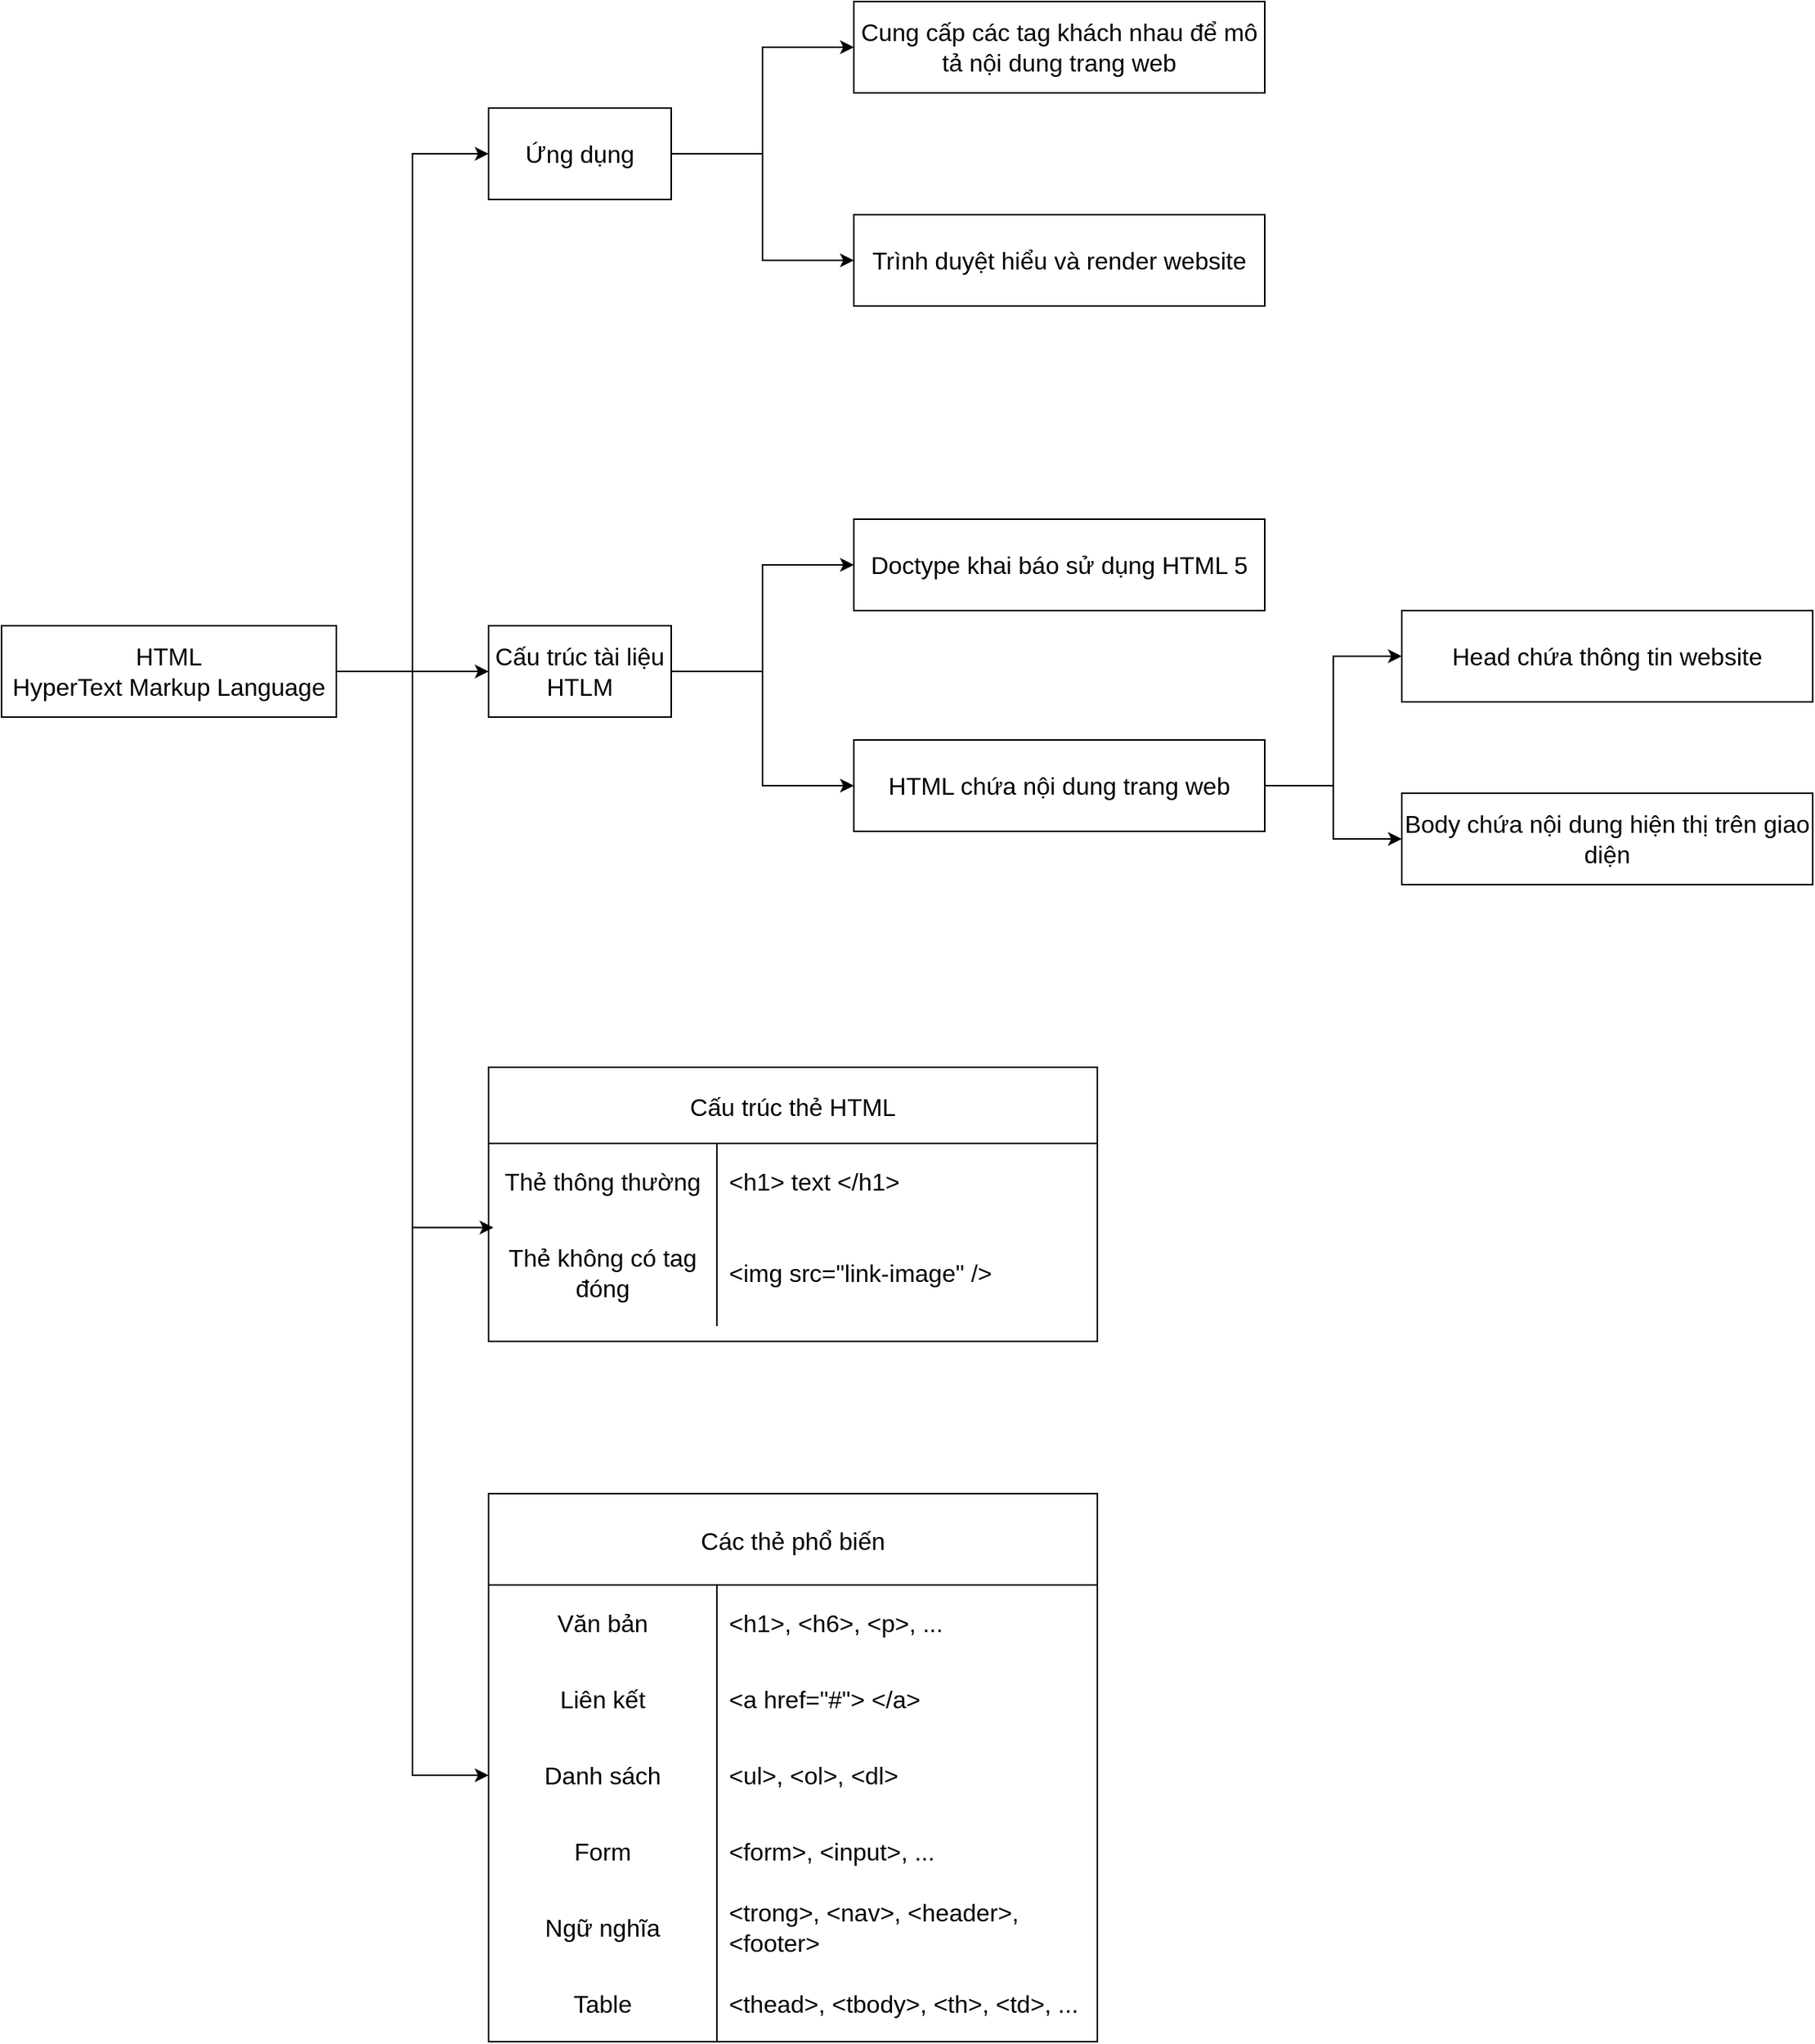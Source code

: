 <mxfile version="22.1.7" type="google">
  <diagram id="C5RBs43oDa-KdzZeNtuy" name="Page-1">
    <mxGraphModel grid="1" page="1" gridSize="10" guides="1" tooltips="1" connect="1" arrows="1" fold="1" pageScale="1" pageWidth="827" pageHeight="1169" math="0" shadow="0">
      <root>
        <mxCell id="WIyWlLk6GJQsqaUBKTNV-0" />
        <mxCell id="WIyWlLk6GJQsqaUBKTNV-1" parent="WIyWlLk6GJQsqaUBKTNV-0" />
        <mxCell id="B3XL4RLK7a_Q2uKBsKe0-55" style="edgeStyle=orthogonalEdgeStyle;rounded=0;orthogonalLoop=1;jettySize=auto;html=1;entryX=0;entryY=0.5;entryDx=0;entryDy=0;" edge="1" parent="WIyWlLk6GJQsqaUBKTNV-1" source="nfAjjsnIl3kCa8ZgCJyo-0" target="nfAjjsnIl3kCa8ZgCJyo-4">
          <mxGeometry relative="1" as="geometry" />
        </mxCell>
        <mxCell id="B3XL4RLK7a_Q2uKBsKe0-56" style="edgeStyle=orthogonalEdgeStyle;rounded=0;orthogonalLoop=1;jettySize=auto;html=1;entryX=0;entryY=0.5;entryDx=0;entryDy=0;" edge="1" parent="WIyWlLk6GJQsqaUBKTNV-1" source="nfAjjsnIl3kCa8ZgCJyo-0" target="nfAjjsnIl3kCa8ZgCJyo-1">
          <mxGeometry relative="1" as="geometry" />
        </mxCell>
        <mxCell id="B3XL4RLK7a_Q2uKBsKe0-59" style="edgeStyle=orthogonalEdgeStyle;rounded=0;orthogonalLoop=1;jettySize=auto;html=1;entryX=0;entryY=0.5;entryDx=0;entryDy=0;" edge="1" parent="WIyWlLk6GJQsqaUBKTNV-1" source="nfAjjsnIl3kCa8ZgCJyo-0" target="B3XL4RLK7a_Q2uKBsKe0-26">
          <mxGeometry relative="1" as="geometry">
            <Array as="points">
              <mxPoint x="-530" y="480" />
              <mxPoint x="-530" y="1205" />
            </Array>
          </mxGeometry>
        </mxCell>
        <mxCell id="nfAjjsnIl3kCa8ZgCJyo-0" value="HTML&lt;br&gt;HyperText Markup Language" style="rounded=0;whiteSpace=wrap;html=1;fontSize=16;" vertex="1" parent="WIyWlLk6GJQsqaUBKTNV-1">
          <mxGeometry x="-800" y="450" width="220" height="60" as="geometry" />
        </mxCell>
        <mxCell id="B3XL4RLK7a_Q2uKBsKe0-60" style="edgeStyle=orthogonalEdgeStyle;rounded=0;orthogonalLoop=1;jettySize=auto;html=1;entryX=0;entryY=0.5;entryDx=0;entryDy=0;" edge="1" parent="WIyWlLk6GJQsqaUBKTNV-1" source="nfAjjsnIl3kCa8ZgCJyo-1" target="nfAjjsnIl3kCa8ZgCJyo-2">
          <mxGeometry relative="1" as="geometry" />
        </mxCell>
        <mxCell id="B3XL4RLK7a_Q2uKBsKe0-61" style="edgeStyle=orthogonalEdgeStyle;rounded=0;orthogonalLoop=1;jettySize=auto;html=1;entryX=0;entryY=0.5;entryDx=0;entryDy=0;" edge="1" parent="WIyWlLk6GJQsqaUBKTNV-1" source="nfAjjsnIl3kCa8ZgCJyo-1" target="nfAjjsnIl3kCa8ZgCJyo-3">
          <mxGeometry relative="1" as="geometry" />
        </mxCell>
        <mxCell id="nfAjjsnIl3kCa8ZgCJyo-1" value="Ứng dụng" style="rounded=0;whiteSpace=wrap;html=1;fontSize=16;" vertex="1" parent="WIyWlLk6GJQsqaUBKTNV-1">
          <mxGeometry x="-480" y="110" width="120" height="60" as="geometry" />
        </mxCell>
        <mxCell id="nfAjjsnIl3kCa8ZgCJyo-2" value="Cung cấp các tag khách nhau để mô tả nội dung trang web" style="rounded=0;whiteSpace=wrap;html=1;fontSize=16;" vertex="1" parent="WIyWlLk6GJQsqaUBKTNV-1">
          <mxGeometry x="-240" y="40" width="270" height="60" as="geometry" />
        </mxCell>
        <mxCell id="nfAjjsnIl3kCa8ZgCJyo-3" value="Trình duyệt hiểu và render website" style="rounded=0;whiteSpace=wrap;html=1;fontSize=16;" vertex="1" parent="WIyWlLk6GJQsqaUBKTNV-1">
          <mxGeometry x="-240" y="180" width="270" height="60" as="geometry" />
        </mxCell>
        <mxCell id="B3XL4RLK7a_Q2uKBsKe0-62" style="edgeStyle=orthogonalEdgeStyle;rounded=0;orthogonalLoop=1;jettySize=auto;html=1;entryX=0;entryY=0.5;entryDx=0;entryDy=0;" edge="1" parent="WIyWlLk6GJQsqaUBKTNV-1" source="nfAjjsnIl3kCa8ZgCJyo-4" target="nfAjjsnIl3kCa8ZgCJyo-5">
          <mxGeometry relative="1" as="geometry" />
        </mxCell>
        <mxCell id="B3XL4RLK7a_Q2uKBsKe0-63" style="edgeStyle=orthogonalEdgeStyle;rounded=0;orthogonalLoop=1;jettySize=auto;html=1;entryX=0;entryY=0.5;entryDx=0;entryDy=0;" edge="1" parent="WIyWlLk6GJQsqaUBKTNV-1" source="nfAjjsnIl3kCa8ZgCJyo-4" target="nfAjjsnIl3kCa8ZgCJyo-6">
          <mxGeometry relative="1" as="geometry" />
        </mxCell>
        <mxCell id="nfAjjsnIl3kCa8ZgCJyo-4" value="Cấu trúc tài liệu HTLM" style="rounded=0;whiteSpace=wrap;html=1;fontSize=16;" vertex="1" parent="WIyWlLk6GJQsqaUBKTNV-1">
          <mxGeometry x="-480" y="450" width="120" height="60" as="geometry" />
        </mxCell>
        <mxCell id="nfAjjsnIl3kCa8ZgCJyo-5" value="Doctype khai báo sử dụng HTML 5" style="rounded=0;whiteSpace=wrap;html=1;fontSize=16;" vertex="1" parent="WIyWlLk6GJQsqaUBKTNV-1">
          <mxGeometry x="-240" y="380" width="270" height="60" as="geometry" />
        </mxCell>
        <mxCell id="B3XL4RLK7a_Q2uKBsKe0-64" style="edgeStyle=orthogonalEdgeStyle;rounded=0;orthogonalLoop=1;jettySize=auto;html=1;entryX=0;entryY=0.5;entryDx=0;entryDy=0;" edge="1" parent="WIyWlLk6GJQsqaUBKTNV-1" source="nfAjjsnIl3kCa8ZgCJyo-6" target="nfAjjsnIl3kCa8ZgCJyo-7">
          <mxGeometry relative="1" as="geometry" />
        </mxCell>
        <mxCell id="B3XL4RLK7a_Q2uKBsKe0-65" style="edgeStyle=orthogonalEdgeStyle;rounded=0;orthogonalLoop=1;jettySize=auto;html=1;entryX=0;entryY=0.5;entryDx=0;entryDy=0;" edge="1" parent="WIyWlLk6GJQsqaUBKTNV-1" source="nfAjjsnIl3kCa8ZgCJyo-6" target="nfAjjsnIl3kCa8ZgCJyo-8">
          <mxGeometry relative="1" as="geometry" />
        </mxCell>
        <mxCell id="nfAjjsnIl3kCa8ZgCJyo-6" value="HTML chứa nội dung trang web" style="rounded=0;whiteSpace=wrap;html=1;fontSize=16;" vertex="1" parent="WIyWlLk6GJQsqaUBKTNV-1">
          <mxGeometry x="-240" y="525" width="270" height="60" as="geometry" />
        </mxCell>
        <mxCell id="nfAjjsnIl3kCa8ZgCJyo-7" value="Head chứa thông tin website" style="rounded=0;whiteSpace=wrap;html=1;fontSize=16;" vertex="1" parent="WIyWlLk6GJQsqaUBKTNV-1">
          <mxGeometry x="120" y="440" width="270" height="60" as="geometry" />
        </mxCell>
        <mxCell id="nfAjjsnIl3kCa8ZgCJyo-8" value="Body chứa nội dung hiện thị trên giao diện" style="rounded=0;whiteSpace=wrap;html=1;fontSize=16;" vertex="1" parent="WIyWlLk6GJQsqaUBKTNV-1">
          <mxGeometry x="120" y="560" width="270" height="60" as="geometry" />
        </mxCell>
        <mxCell id="B3XL4RLK7a_Q2uKBsKe0-19" value="Các thẻ phổ biến" style="shape=table;startSize=60;container=1;collapsible=0;childLayout=tableLayout;fixedRows=1;rowLines=0;fontStyle=0;strokeColor=default;fontSize=16;" vertex="1" parent="WIyWlLk6GJQsqaUBKTNV-1">
          <mxGeometry x="-480" y="1020" width="400" height="360" as="geometry" />
        </mxCell>
        <mxCell id="B3XL4RLK7a_Q2uKBsKe0-20" value="" style="shape=tableRow;horizontal=0;startSize=0;swimlaneHead=0;swimlaneBody=0;top=0;left=0;bottom=0;right=0;collapsible=0;dropTarget=0;fillColor=none;points=[[0,0.5],[1,0.5]];portConstraint=eastwest;strokeColor=inherit;fontSize=16;" vertex="1" parent="B3XL4RLK7a_Q2uKBsKe0-19">
          <mxGeometry y="60" width="400" height="50" as="geometry" />
        </mxCell>
        <mxCell id="B3XL4RLK7a_Q2uKBsKe0-21" value="Văn bản" style="shape=partialRectangle;html=1;whiteSpace=wrap;connectable=0;fillColor=none;top=0;left=0;bottom=0;right=0;overflow=hidden;pointerEvents=1;strokeColor=inherit;fontSize=16;" vertex="1" parent="B3XL4RLK7a_Q2uKBsKe0-20">
          <mxGeometry width="150" height="50" as="geometry">
            <mxRectangle width="150" height="50" as="alternateBounds" />
          </mxGeometry>
        </mxCell>
        <mxCell id="B3XL4RLK7a_Q2uKBsKe0-22" value="&amp;lt;h1&amp;gt;, &amp;lt;h6&amp;gt;, &amp;lt;p&amp;gt;, ..." style="shape=partialRectangle;html=1;whiteSpace=wrap;connectable=0;fillColor=none;top=0;left=0;bottom=0;right=0;align=left;spacingLeft=6;overflow=hidden;strokeColor=inherit;fontSize=16;" vertex="1" parent="B3XL4RLK7a_Q2uKBsKe0-20">
          <mxGeometry x="150" width="250" height="50" as="geometry">
            <mxRectangle width="250" height="50" as="alternateBounds" />
          </mxGeometry>
        </mxCell>
        <mxCell id="B3XL4RLK7a_Q2uKBsKe0-23" value="" style="shape=tableRow;horizontal=0;startSize=0;swimlaneHead=0;swimlaneBody=0;top=0;left=0;bottom=0;right=0;collapsible=0;dropTarget=0;fillColor=none;points=[[0,0.5],[1,0.5]];portConstraint=eastwest;strokeColor=inherit;fontSize=16;" vertex="1" parent="B3XL4RLK7a_Q2uKBsKe0-19">
          <mxGeometry y="110" width="400" height="50" as="geometry" />
        </mxCell>
        <mxCell id="B3XL4RLK7a_Q2uKBsKe0-24" value="Liên kết" style="shape=partialRectangle;html=1;whiteSpace=wrap;connectable=0;fillColor=none;top=0;left=0;bottom=0;right=0;overflow=hidden;strokeColor=inherit;fontSize=16;" vertex="1" parent="B3XL4RLK7a_Q2uKBsKe0-23">
          <mxGeometry width="150" height="50" as="geometry">
            <mxRectangle width="150" height="50" as="alternateBounds" />
          </mxGeometry>
        </mxCell>
        <mxCell id="B3XL4RLK7a_Q2uKBsKe0-25" value="&amp;lt;a href=&quot;#&quot;&amp;gt; &amp;lt;/a&amp;gt;" style="shape=partialRectangle;html=1;whiteSpace=wrap;connectable=0;fillColor=none;top=0;left=0;bottom=0;right=0;align=left;spacingLeft=6;overflow=hidden;strokeColor=inherit;fontSize=16;" vertex="1" parent="B3XL4RLK7a_Q2uKBsKe0-23">
          <mxGeometry x="150" width="250" height="50" as="geometry">
            <mxRectangle width="250" height="50" as="alternateBounds" />
          </mxGeometry>
        </mxCell>
        <mxCell id="B3XL4RLK7a_Q2uKBsKe0-26" value="" style="shape=tableRow;horizontal=0;startSize=0;swimlaneHead=0;swimlaneBody=0;top=0;left=0;bottom=0;right=0;collapsible=0;dropTarget=0;fillColor=none;points=[[0,0.5],[1,0.5]];portConstraint=eastwest;strokeColor=inherit;fontSize=16;" vertex="1" parent="B3XL4RLK7a_Q2uKBsKe0-19">
          <mxGeometry y="160" width="400" height="50" as="geometry" />
        </mxCell>
        <mxCell id="B3XL4RLK7a_Q2uKBsKe0-27" value="Danh sách" style="shape=partialRectangle;html=1;whiteSpace=wrap;connectable=0;fillColor=none;top=0;left=0;bottom=0;right=0;overflow=hidden;strokeColor=inherit;fontSize=16;" vertex="1" parent="B3XL4RLK7a_Q2uKBsKe0-26">
          <mxGeometry width="150" height="50" as="geometry">
            <mxRectangle width="150" height="50" as="alternateBounds" />
          </mxGeometry>
        </mxCell>
        <mxCell id="B3XL4RLK7a_Q2uKBsKe0-28" value="&amp;lt;ul&amp;gt;, &amp;lt;ol&amp;gt;, &amp;lt;dl&amp;gt;" style="shape=partialRectangle;html=1;whiteSpace=wrap;connectable=0;fillColor=none;top=0;left=0;bottom=0;right=0;align=left;spacingLeft=6;overflow=hidden;strokeColor=inherit;fontSize=16;" vertex="1" parent="B3XL4RLK7a_Q2uKBsKe0-26">
          <mxGeometry x="150" width="250" height="50" as="geometry">
            <mxRectangle width="250" height="50" as="alternateBounds" />
          </mxGeometry>
        </mxCell>
        <mxCell id="B3XL4RLK7a_Q2uKBsKe0-29" value="" style="shape=tableRow;horizontal=0;startSize=0;swimlaneHead=0;swimlaneBody=0;top=0;left=0;bottom=0;right=0;collapsible=0;dropTarget=0;fillColor=none;points=[[0,0.5],[1,0.5]];portConstraint=eastwest;strokeColor=inherit;fontSize=16;" vertex="1" parent="B3XL4RLK7a_Q2uKBsKe0-19">
          <mxGeometry y="210" width="400" height="50" as="geometry" />
        </mxCell>
        <mxCell id="B3XL4RLK7a_Q2uKBsKe0-30" value="Form" style="shape=partialRectangle;html=1;whiteSpace=wrap;connectable=0;fillColor=none;top=0;left=0;bottom=0;right=0;overflow=hidden;pointerEvents=1;strokeColor=inherit;fontSize=16;" vertex="1" parent="B3XL4RLK7a_Q2uKBsKe0-29">
          <mxGeometry width="150" height="50" as="geometry">
            <mxRectangle width="150" height="50" as="alternateBounds" />
          </mxGeometry>
        </mxCell>
        <mxCell id="B3XL4RLK7a_Q2uKBsKe0-31" value="&amp;lt;form&amp;gt;, &amp;lt;input&amp;gt;, ..." style="shape=partialRectangle;html=1;whiteSpace=wrap;connectable=0;fillColor=none;top=0;left=0;bottom=0;right=0;align=left;spacingLeft=6;overflow=hidden;strokeColor=inherit;fontSize=16;" vertex="1" parent="B3XL4RLK7a_Q2uKBsKe0-29">
          <mxGeometry x="150" width="250" height="50" as="geometry">
            <mxRectangle width="250" height="50" as="alternateBounds" />
          </mxGeometry>
        </mxCell>
        <mxCell id="B3XL4RLK7a_Q2uKBsKe0-52" value="" style="shape=tableRow;horizontal=0;startSize=0;swimlaneHead=0;swimlaneBody=0;top=0;left=0;bottom=0;right=0;collapsible=0;dropTarget=0;fillColor=none;points=[[0,0.5],[1,0.5]];portConstraint=eastwest;strokeColor=inherit;fontSize=16;" vertex="1" parent="B3XL4RLK7a_Q2uKBsKe0-19">
          <mxGeometry y="260" width="400" height="50" as="geometry" />
        </mxCell>
        <mxCell id="B3XL4RLK7a_Q2uKBsKe0-53" value="Ngữ nghĩa" style="shape=partialRectangle;html=1;whiteSpace=wrap;connectable=0;fillColor=none;top=0;left=0;bottom=0;right=0;overflow=hidden;pointerEvents=1;strokeColor=inherit;fontSize=16;" vertex="1" parent="B3XL4RLK7a_Q2uKBsKe0-52">
          <mxGeometry width="150" height="50" as="geometry">
            <mxRectangle width="150" height="50" as="alternateBounds" />
          </mxGeometry>
        </mxCell>
        <mxCell id="B3XL4RLK7a_Q2uKBsKe0-54" value="&amp;lt;trong&amp;gt;, &amp;lt;nav&amp;gt;, &amp;lt;header&amp;gt;, &amp;lt;footer&amp;gt;" style="shape=partialRectangle;html=1;whiteSpace=wrap;connectable=0;fillColor=none;top=0;left=0;bottom=0;right=0;align=left;spacingLeft=6;overflow=hidden;strokeColor=inherit;fontSize=16;" vertex="1" parent="B3XL4RLK7a_Q2uKBsKe0-52">
          <mxGeometry x="150" width="250" height="50" as="geometry">
            <mxRectangle width="250" height="50" as="alternateBounds" />
          </mxGeometry>
        </mxCell>
        <mxCell id="B3XL4RLK7a_Q2uKBsKe0-66" value="" style="shape=tableRow;horizontal=0;startSize=0;swimlaneHead=0;swimlaneBody=0;top=0;left=0;bottom=0;right=0;collapsible=0;dropTarget=0;fillColor=none;points=[[0,0.5],[1,0.5]];portConstraint=eastwest;strokeColor=inherit;fontSize=16;" vertex="1" parent="B3XL4RLK7a_Q2uKBsKe0-19">
          <mxGeometry y="310" width="400" height="50" as="geometry" />
        </mxCell>
        <mxCell id="B3XL4RLK7a_Q2uKBsKe0-67" value="Table" style="shape=partialRectangle;html=1;whiteSpace=wrap;connectable=0;fillColor=none;top=0;left=0;bottom=0;right=0;overflow=hidden;pointerEvents=1;strokeColor=inherit;fontSize=16;" vertex="1" parent="B3XL4RLK7a_Q2uKBsKe0-66">
          <mxGeometry width="150" height="50" as="geometry">
            <mxRectangle width="150" height="50" as="alternateBounds" />
          </mxGeometry>
        </mxCell>
        <mxCell id="B3XL4RLK7a_Q2uKBsKe0-68" value="&amp;lt;thead&amp;gt;, &amp;lt;tbody&amp;gt;, &amp;lt;th&amp;gt;, &amp;lt;td&amp;gt;, ..." style="shape=partialRectangle;html=1;whiteSpace=wrap;connectable=0;fillColor=none;top=0;left=0;bottom=0;right=0;align=left;spacingLeft=6;overflow=hidden;strokeColor=inherit;fontSize=16;" vertex="1" parent="B3XL4RLK7a_Q2uKBsKe0-66">
          <mxGeometry x="150" width="250" height="50" as="geometry">
            <mxRectangle width="250" height="50" as="alternateBounds" />
          </mxGeometry>
        </mxCell>
        <mxCell id="B3XL4RLK7a_Q2uKBsKe0-39" value="Cấu trúc thẻ HTML" style="shape=table;startSize=50;container=1;collapsible=0;childLayout=tableLayout;fixedRows=1;rowLines=0;fontStyle=0;strokeColor=default;fontSize=16;" vertex="1" parent="WIyWlLk6GJQsqaUBKTNV-1">
          <mxGeometry x="-480" y="740" width="400" height="180" as="geometry" />
        </mxCell>
        <mxCell id="B3XL4RLK7a_Q2uKBsKe0-40" value="" style="shape=tableRow;horizontal=0;startSize=0;swimlaneHead=0;swimlaneBody=0;top=0;left=0;bottom=0;right=0;collapsible=0;dropTarget=0;fillColor=none;points=[[0,0.5],[1,0.5]];portConstraint=eastwest;strokeColor=inherit;fontSize=16;" vertex="1" parent="B3XL4RLK7a_Q2uKBsKe0-39">
          <mxGeometry y="50" width="400" height="50" as="geometry" />
        </mxCell>
        <mxCell id="B3XL4RLK7a_Q2uKBsKe0-41" value="Thẻ thông thường" style="shape=partialRectangle;html=1;whiteSpace=wrap;connectable=0;fillColor=none;top=0;left=0;bottom=0;right=0;overflow=hidden;pointerEvents=1;strokeColor=inherit;fontSize=16;" vertex="1" parent="B3XL4RLK7a_Q2uKBsKe0-40">
          <mxGeometry width="150" height="50" as="geometry">
            <mxRectangle width="150" height="50" as="alternateBounds" />
          </mxGeometry>
        </mxCell>
        <mxCell id="B3XL4RLK7a_Q2uKBsKe0-42" value="&amp;lt;h1&amp;gt; text &amp;lt;/h1&amp;gt;" style="shape=partialRectangle;html=1;whiteSpace=wrap;connectable=0;fillColor=none;top=0;left=0;bottom=0;right=0;align=left;spacingLeft=6;overflow=hidden;strokeColor=inherit;fontSize=16;" vertex="1" parent="B3XL4RLK7a_Q2uKBsKe0-40">
          <mxGeometry x="150" width="250" height="50" as="geometry">
            <mxRectangle width="250" height="50" as="alternateBounds" />
          </mxGeometry>
        </mxCell>
        <mxCell id="B3XL4RLK7a_Q2uKBsKe0-43" value="" style="shape=tableRow;horizontal=0;startSize=0;swimlaneHead=0;swimlaneBody=0;top=0;left=0;bottom=0;right=0;collapsible=0;dropTarget=0;fillColor=none;points=[[0,0.5],[1,0.5]];portConstraint=eastwest;strokeColor=inherit;fontSize=16;" vertex="1" parent="B3XL4RLK7a_Q2uKBsKe0-39">
          <mxGeometry y="100" width="400" height="70" as="geometry" />
        </mxCell>
        <mxCell id="B3XL4RLK7a_Q2uKBsKe0-44" value="Thẻ không có tag đóng" style="shape=partialRectangle;html=1;whiteSpace=wrap;connectable=0;fillColor=none;top=0;left=0;bottom=0;right=0;overflow=hidden;strokeColor=inherit;fontSize=16;" vertex="1" parent="B3XL4RLK7a_Q2uKBsKe0-43">
          <mxGeometry width="150" height="70" as="geometry">
            <mxRectangle width="150" height="70" as="alternateBounds" />
          </mxGeometry>
        </mxCell>
        <mxCell id="B3XL4RLK7a_Q2uKBsKe0-45" value="&amp;lt;img src=&quot;link-image&quot; /&amp;gt;" style="shape=partialRectangle;html=1;whiteSpace=wrap;connectable=0;fillColor=none;top=0;left=0;bottom=0;right=0;align=left;spacingLeft=6;overflow=hidden;strokeColor=inherit;fontSize=16;" vertex="1" parent="B3XL4RLK7a_Q2uKBsKe0-43">
          <mxGeometry x="150" width="250" height="70" as="geometry">
            <mxRectangle width="250" height="70" as="alternateBounds" />
          </mxGeometry>
        </mxCell>
        <mxCell id="B3XL4RLK7a_Q2uKBsKe0-57" style="edgeStyle=orthogonalEdgeStyle;rounded=0;orthogonalLoop=1;jettySize=auto;html=1;entryX=0.008;entryY=1.105;entryDx=0;entryDy=0;entryPerimeter=0;" edge="1" parent="WIyWlLk6GJQsqaUBKTNV-1" source="nfAjjsnIl3kCa8ZgCJyo-0" target="B3XL4RLK7a_Q2uKBsKe0-40">
          <mxGeometry relative="1" as="geometry">
            <Array as="points">
              <mxPoint x="-530" y="480" />
              <mxPoint x="-530" y="845" />
            </Array>
          </mxGeometry>
        </mxCell>
      </root>
    </mxGraphModel>
  </diagram>
</mxfile>
